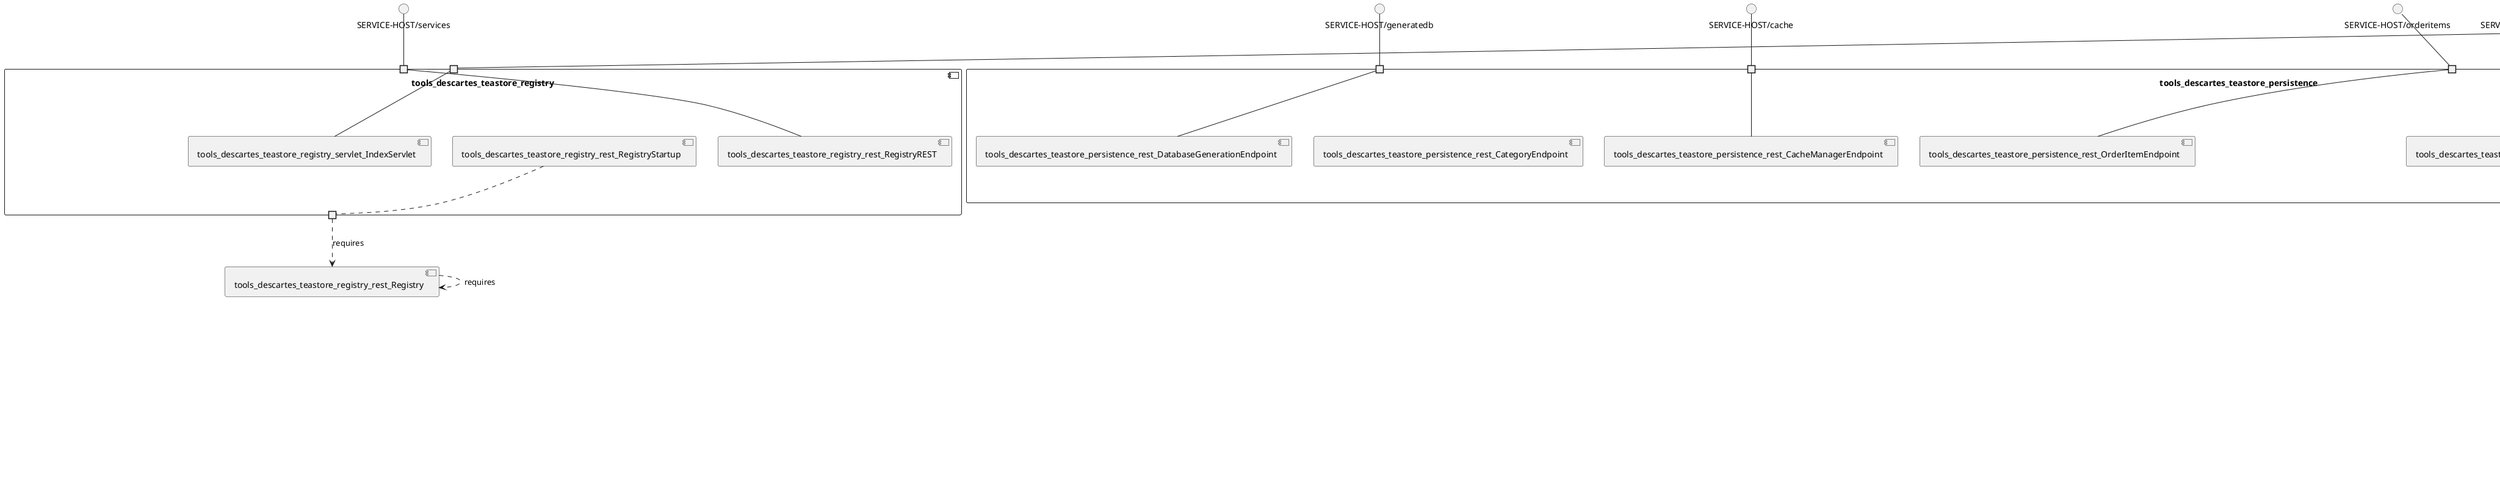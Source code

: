 @startuml
skinparam fixCircleLabelOverlapping true
skinparam componentStyle uml2
component "tools_descartes_teastore_auth\n\n\n\n\n\n" {
[tools_descartes_teastore_auth_rest_AuthCartRest]
[tools_descartes_teastore_auth_rest_AuthUserActionsRest]
[tools_descartes_teastore_auth_startup_AuthStartup]
[tools_descartes_teastore_auth_rest_ReadyRest]
portin " " as tools_descartes_teastore_auth_requires_SERVICE_HOST_useractions
portin " " as tools_descartes_teastore_auth_requires_SERVICE_HOST_ready_isready
portin " " as tools_descartes_teastore_auth_requires_SERVICE_HOST_cart
portout " " as tools_descartes_teastore_auth_provides_tools_descartes_teastore_registryclient_loadbalancers_ServiceLoadBalancer
portout " " as tools_descartes_teastore_auth_provides_tools_descartes_teastore_registryclient_RegistryClient
portout " " as tools_descartes_teastore_auth_provides_tools_descartes_teastore_registryclient_util_RESTClient
"tools_descartes_teastore_auth_requires_SERVICE_HOST_useractions"--[tools_descartes_teastore_auth_rest_AuthUserActionsRest]
"tools_descartes_teastore_auth_requires_SERVICE_HOST_cart"--[tools_descartes_teastore_auth_rest_AuthCartRest]
"tools_descartes_teastore_auth_requires_SERVICE_HOST_ready_isready"--[tools_descartes_teastore_auth_rest_ReadyRest]
[tools_descartes_teastore_auth_startup_AuthStartup].."tools_descartes_teastore_auth_provides_tools_descartes_teastore_registryclient_loadbalancers_ServiceLoadBalancer"
[tools_descartes_teastore_auth_startup_AuthStartup].."tools_descartes_teastore_auth_provides_tools_descartes_teastore_registryclient_RegistryClient"
[tools_descartes_teastore_auth_startup_AuthStartup].."tools_descartes_teastore_auth_provides_tools_descartes_teastore_registryclient_util_RESTClient"
}
interface "SERVICE-HOST/cart" as interface.SERVICE_HOST_cart
interface.SERVICE_HOST_cart--"tools_descartes_teastore_auth_requires_SERVICE_HOST_cart"
interface "SERVICE-HOST/ready/isready" as interface.SERVICE_HOST_ready_isready
interface.SERVICE_HOST_ready_isready--"tools_descartes_teastore_auth_requires_SERVICE_HOST_ready_isready"
interface "SERVICE-HOST/useractions" as interface.SERVICE_HOST_useractions
interface.SERVICE_HOST_useractions--"tools_descartes_teastore_auth_requires_SERVICE_HOST_useractions"
"tools_descartes_teastore_auth_provides_tools_descartes_teastore_registryclient_RegistryClient"..>[tools_descartes_teastore_registryclient_RegistryClient] : requires
"tools_descartes_teastore_auth_provides_tools_descartes_teastore_registryclient_loadbalancers_ServiceLoadBalancer"..>[tools_descartes_teastore_registryclient_loadbalancers_ServiceLoadBalancer] : requires
"tools_descartes_teastore_auth_provides_tools_descartes_teastore_registryclient_util_RESTClient"..>[tools_descartes_teastore_registryclient_util_RESTClient] : requires
component "tools_descartes_teastore_image\n\n\n\n\n\n" {
[tools_descartes_teastore_image_rest_ImageProviderEndpoint]
[tools_descartes_teastore_image_setup_ImageProviderStartup]
portin " " as tools_descartes_teastore_image_requires_SERVICE_HOST_image
portout " " as tools_descartes_teastore_image_provides_tools_descartes_teastore_registryclient_loadbalancers_ServiceLoadBalancer
portout " " as tools_descartes_teastore_image_provides_tools_descartes_teastore_registryclient_RegistryClient
"tools_descartes_teastore_image_requires_SERVICE_HOST_image"--[tools_descartes_teastore_image_rest_ImageProviderEndpoint]
[tools_descartes_teastore_image_setup_ImageProviderStartup].."tools_descartes_teastore_image_provides_tools_descartes_teastore_registryclient_RegistryClient"
[tools_descartes_teastore_image_setup_ImageProviderStartup].."tools_descartes_teastore_image_provides_tools_descartes_teastore_registryclient_loadbalancers_ServiceLoadBalancer"
}
interface "SERVICE-HOST/image" as interface.SERVICE_HOST_image
interface.SERVICE_HOST_image--"tools_descartes_teastore_image_requires_SERVICE_HOST_image"
"tools_descartes_teastore_image_provides_tools_descartes_teastore_registryclient_RegistryClient"..>[tools_descartes_teastore_registryclient_RegistryClient] : requires
"tools_descartes_teastore_image_provides_tools_descartes_teastore_registryclient_loadbalancers_ServiceLoadBalancer"..>[tools_descartes_teastore_registryclient_loadbalancers_ServiceLoadBalancer] : requires
component "tools_descartes_teastore_kieker_rabbitmq\n\n\n\n\n\n" {
[tools_descartes_teastore_kieker_rabbitmq_Reset]
[tools_descartes_teastore_kieker_rabbitmq_IndexServlet]
[tools_descartes_teastore_kieker_rabbitmq_DisplayLogs]
portin " " as tools_descartes_teastore_kieker_rabbitmq_requires_SERVICE_HOST_reset_GET_
portin " " as tools_descartes_teastore_kieker_rabbitmq_requires_SERVICE_HOST_displaylogs_GET_
portin " " as tools_descartes_teastore_kieker_rabbitmq_requires_SERVICE_HOST_index_GET_2
"tools_descartes_teastore_kieker_rabbitmq_requires_SERVICE_HOST_index_GET_2"--[tools_descartes_teastore_kieker_rabbitmq_IndexServlet]
"tools_descartes_teastore_kieker_rabbitmq_requires_SERVICE_HOST_reset_GET_"--[tools_descartes_teastore_kieker_rabbitmq_Reset]
"tools_descartes_teastore_kieker_rabbitmq_requires_SERVICE_HOST_displaylogs_GET_"--[tools_descartes_teastore_kieker_rabbitmq_DisplayLogs]
}
interface "SERVICE-HOST/displaylogs[GET]" as interface.SERVICE_HOST_displaylogs_GET_
interface.SERVICE_HOST_displaylogs_GET_--"tools_descartes_teastore_kieker_rabbitmq_requires_SERVICE_HOST_displaylogs_GET_"
interface "SERVICE-HOST/index[GET]$2" as interface.SERVICE_HOST_index_GET_2
interface.SERVICE_HOST_index_GET_2--"tools_descartes_teastore_kieker_rabbitmq_requires_SERVICE_HOST_index_GET_2"
interface "SERVICE-HOST/reset[GET]" as interface.SERVICE_HOST_reset_GET_
interface.SERVICE_HOST_reset_GET_--"tools_descartes_teastore_kieker_rabbitmq_requires_SERVICE_HOST_reset_GET_"
component "tools_descartes_teastore_persistence\n\n\n\n\n\n" {
[tools_descartes_teastore_persistence_rest_ProductEndpoint]
[tools_descartes_teastore_persistence_rest_CacheManagerEndpoint]
[tools_descartes_teastore_persistence_rest_OrderItemEndpoint]
[tools_descartes_teastore_persistence_rest_DatabaseGenerationEndpoint]
[tools_descartes_teastore_persistence_rest_UserEndpoint]
[tools_descartes_teastore_persistence_rest_OrderEndpoint]
[tools_descartes_teastore_persistence_rest_CategoryEndpoint]
[tools_descartes_teastore_persistence_servlet_IndexServlet]
portin " " as tools_descartes_teastore_persistence_requires_SERVICE_HOST_generatedb
portin " " as tools_descartes_teastore_persistence_requires_SERVICE_HOST_cache
portin " " as tools_descartes_teastore_persistence_requires_SERVICE_HOST_index_GET_POST_
portin " " as tools_descartes_teastore_persistence_requires_SERVICE_HOST_orderitems
portin " " as tools_descartes_teastore_persistence_requires_SERVICE_HOST_users_name
portin " " as tools_descartes_teastore_persistence_requires_SERVICE_HOST_products
portin " " as tools_descartes_teastore_persistence_requires_SERVICE_HOST_orders_user
"tools_descartes_teastore_persistence_requires_SERVICE_HOST_cache"--[tools_descartes_teastore_persistence_rest_CacheManagerEndpoint]
"tools_descartes_teastore_persistence_requires_SERVICE_HOST_orders_user"--[tools_descartes_teastore_persistence_rest_OrderEndpoint]
"tools_descartes_teastore_persistence_requires_SERVICE_HOST_users_name"--[tools_descartes_teastore_persistence_rest_UserEndpoint]
"tools_descartes_teastore_persistence_requires_SERVICE_HOST_index_GET_POST_"--[tools_descartes_teastore_persistence_servlet_IndexServlet]
"tools_descartes_teastore_persistence_requires_SERVICE_HOST_products"--[tools_descartes_teastore_persistence_rest_ProductEndpoint]
"tools_descartes_teastore_persistence_requires_SERVICE_HOST_generatedb"--[tools_descartes_teastore_persistence_rest_DatabaseGenerationEndpoint]
"tools_descartes_teastore_persistence_requires_SERVICE_HOST_orderitems"--[tools_descartes_teastore_persistence_rest_OrderItemEndpoint]
}
interface "SERVICE-HOST/cache" as interface.SERVICE_HOST_cache
interface.SERVICE_HOST_cache--"tools_descartes_teastore_persistence_requires_SERVICE_HOST_cache"
interface "SERVICE-HOST/generatedb" as interface.SERVICE_HOST_generatedb
interface.SERVICE_HOST_generatedb--"tools_descartes_teastore_persistence_requires_SERVICE_HOST_generatedb"
interface "SERVICE-HOST/index[GET,POST]" as interface.SERVICE_HOST_index_GET_POST_
interface.SERVICE_HOST_index_GET_POST_--"tools_descartes_teastore_persistence_requires_SERVICE_HOST_index_GET_POST_"
interface "SERVICE-HOST/orderitems" as interface.SERVICE_HOST_orderitems
interface.SERVICE_HOST_orderitems--"tools_descartes_teastore_persistence_requires_SERVICE_HOST_orderitems"
interface "SERVICE-HOST/orders/user" as interface.SERVICE_HOST_orders_user
interface.SERVICE_HOST_orders_user--"tools_descartes_teastore_persistence_requires_SERVICE_HOST_orders_user"
interface "SERVICE-HOST/products" as interface.SERVICE_HOST_products
interface.SERVICE_HOST_products--"tools_descartes_teastore_persistence_requires_SERVICE_HOST_products"
interface "SERVICE-HOST/users/name" as interface.SERVICE_HOST_users_name
interface.SERVICE_HOST_users_name--"tools_descartes_teastore_persistence_requires_SERVICE_HOST_users_name"
component "tools_descartes_teastore_recommender\n\n\n\n\n\n" {
[tools_descartes_teastore_recommender_rest_RecommendSingleEndpoint]
[tools_descartes_teastore_recommender_servlet_IndexServlet]
[tools_descartes_teastore_recommender_rest_TrainEndpoint]
[tools_descartes_teastore_recommender_servlet_RecommenderStartup]
[tools_descartes_teastore_recommender_rest_RecommendEndpoint]
portin " " as tools_descartes_teastore_recommender_requires_SERVICE_HOST_index_GET_POST_
portin " " as tools_descartes_teastore_recommender_requires_SERVICE_HOST_recommend
portin " " as tools_descartes_teastore_recommender_requires_SERVICE_HOST_train
portin " " as tools_descartes_teastore_recommender_requires_SERVICE_HOST_recommendsingle
portout " " as tools_descartes_teastore_recommender_provides_tools_descartes_teastore_registryclient_util_RESTClient
portout " " as tools_descartes_teastore_recommender_provides_tools_descartes_teastore_registryclient_RegistryClient
portout " " as tools_descartes_teastore_recommender_provides_tools_descartes_teastore_registryclient_loadbalancers_ServiceLoadBalancer
portout " " as tools_descartes_teastore_recommender_provides_tools_descartes_teastore_recommender_servlet_TrainingSynchronizer
"tools_descartes_teastore_recommender_requires_SERVICE_HOST_recommendsingle"--[tools_descartes_teastore_recommender_rest_RecommendSingleEndpoint]
"tools_descartes_teastore_recommender_requires_SERVICE_HOST_train"--[tools_descartes_teastore_recommender_rest_TrainEndpoint]
"tools_descartes_teastore_recommender_requires_SERVICE_HOST_recommend"--[tools_descartes_teastore_recommender_rest_RecommendEndpoint]
"tools_descartes_teastore_recommender_requires_SERVICE_HOST_index_GET_POST_"--[tools_descartes_teastore_recommender_servlet_IndexServlet]
[tools_descartes_teastore_recommender_servlet_RecommenderStartup].."tools_descartes_teastore_recommender_provides_tools_descartes_teastore_recommender_servlet_TrainingSynchronizer"
[tools_descartes_teastore_recommender_servlet_RecommenderStartup].."tools_descartes_teastore_recommender_provides_tools_descartes_teastore_registryclient_util_RESTClient"
[tools_descartes_teastore_recommender_servlet_RecommenderStartup].."tools_descartes_teastore_recommender_provides_tools_descartes_teastore_registryclient_RegistryClient"
[tools_descartes_teastore_recommender_servlet_RecommenderStartup].."tools_descartes_teastore_recommender_provides_tools_descartes_teastore_registryclient_loadbalancers_ServiceLoadBalancer"
}
interface "SERVICE-HOST/index[GET,POST]" as interface.SERVICE_HOST_index_GET_POST_
interface.SERVICE_HOST_index_GET_POST_--"tools_descartes_teastore_recommender_requires_SERVICE_HOST_index_GET_POST_"
interface "SERVICE-HOST/recommend" as interface.SERVICE_HOST_recommend
interface.SERVICE_HOST_recommend--"tools_descartes_teastore_recommender_requires_SERVICE_HOST_recommend"
interface "SERVICE-HOST/recommendsingle" as interface.SERVICE_HOST_recommendsingle
interface.SERVICE_HOST_recommendsingle--"tools_descartes_teastore_recommender_requires_SERVICE_HOST_recommendsingle"
interface "SERVICE-HOST/train" as interface.SERVICE_HOST_train
interface.SERVICE_HOST_train--"tools_descartes_teastore_recommender_requires_SERVICE_HOST_train"
"tools_descartes_teastore_recommender_provides_tools_descartes_teastore_recommender_servlet_TrainingSynchronizer"..>[tools_descartes_teastore_recommender_servlet_TrainingSynchronizer] : requires
"tools_descartes_teastore_recommender_provides_tools_descartes_teastore_registryclient_RegistryClient"..>[tools_descartes_teastore_registryclient_RegistryClient] : requires
"tools_descartes_teastore_recommender_provides_tools_descartes_teastore_registryclient_loadbalancers_ServiceLoadBalancer"..>[tools_descartes_teastore_registryclient_loadbalancers_ServiceLoadBalancer] : requires
"tools_descartes_teastore_recommender_provides_tools_descartes_teastore_registryclient_util_RESTClient"..>[tools_descartes_teastore_registryclient_util_RESTClient] : requires
component "tools_descartes_teastore_registry\n\n\n\n\n\n" {
[tools_descartes_teastore_registry_rest_RegistryREST]
[tools_descartes_teastore_registry_rest_RegistryStartup]
[tools_descartes_teastore_registry_servlet_IndexServlet]
portin " " as tools_descartes_teastore_registry_requires_SERVICE_HOST_index_GET_POST_
portin " " as tools_descartes_teastore_registry_requires_SERVICE_HOST_services
portout " " as tools_descartes_teastore_registry_provides_tools_descartes_teastore_registry_rest_Registry
"tools_descartes_teastore_registry_requires_SERVICE_HOST_services"--[tools_descartes_teastore_registry_rest_RegistryREST]
"tools_descartes_teastore_registry_requires_SERVICE_HOST_index_GET_POST_"--[tools_descartes_teastore_registry_servlet_IndexServlet]
[tools_descartes_teastore_registry_rest_RegistryStartup].."tools_descartes_teastore_registry_provides_tools_descartes_teastore_registry_rest_Registry"
}
interface "SERVICE-HOST/index[GET,POST]" as interface.SERVICE_HOST_index_GET_POST_
interface.SERVICE_HOST_index_GET_POST_--"tools_descartes_teastore_registry_requires_SERVICE_HOST_index_GET_POST_"
interface "SERVICE-HOST/services" as interface.SERVICE_HOST_services
interface.SERVICE_HOST_services--"tools_descartes_teastore_registry_requires_SERVICE_HOST_services"
"tools_descartes_teastore_registry_provides_tools_descartes_teastore_registry_rest_Registry"..>[tools_descartes_teastore_registry_rest_Registry] : requires
component "tools_descartes_teastore_webui\n\n\n\n\n\n" {
[tools_descartes_teastore_webui_servlet_OrderServlet]
[tools_descartes_teastore_webui_servlet_LoginServlet]
[tools_descartes_teastore_webui_servlet_CartActionServlet]
[tools_descartes_teastore_webui_servlet_DataBaseServlet]
[tools_descartes_teastore_webui_startup_WebuiStartup]
[tools_descartes_teastore_webui_servlet_DataBaseActionServlet]
[tools_descartes_teastore_webui_rest_ReadyRest]
[tools_descartes_teastore_webui_servlet_ProductServlet]
[tools_descartes_teastore_webui_servlet_CartServlet]
[tools_descartes_teastore_webui_servlet_IndexServlet]
[tools_descartes_teastore_webui_servlet_AboutUsServlet]
[tools_descartes_teastore_webui_servlet_ProfileServlet]
[tools_descartes_teastore_webui_servlet_LoginActionServlet]
[tools_descartes_teastore_webui_servlet_CategoryServlet]
[tools_descartes_teastore_webui_servlet_ErrorServlet]
[tools_descartes_teastore_webui_servlet_StatusServlet]
portin " " as tools_descartes_teastore_webui_requires_SERVICE_HOST_product_GET_
portin " " as tools_descartes_teastore_webui_requires_SERVICE_HOST_error_GET_
portin " " as tools_descartes_teastore_webui_requires_SERVICE_HOST_status_GET_
portin " " as tools_descartes_teastore_webui_requires_SERVICE_HOST_login_GET_
portin " " as tools_descartes_teastore_webui_requires_SERVICE_HOST_dataBaseAction_GET_
portin " " as tools_descartes_teastore_webui_requires_SERVICE_HOST_cartAction_GET_
portin " " as tools_descartes_teastore_webui_requires_SERVICE_HOST_ready_isready_2
portin " " as tools_descartes_teastore_webui_requires_SERVICE_HOST_profile_GET_
portin " " as tools_descartes_teastore_webui_requires_SERVICE_HOST_database_GET_
portin " " as tools_descartes_teastore_webui_requires_SERVICE_HOST_order_GET_POST_
portin " " as tools_descartes_teastore_webui_requires_SERVICE_HOST_category_GET_POST_
portin " " as tools_descartes_teastore_webui_requires_SERVICE_HOST_cart_GET_
portin " " as tools_descartes_teastore_webui_requires_SERVICE_HOST_about_GET_
portin " " as tools_descartes_teastore_webui_requires_SERVICE_HOST_index_GET_
portin " " as tools_descartes_teastore_webui_requires_SERVICE_HOST_loginAction_GET_POST_
portout " " as tools_descartes_teastore_webui_provides_tools_descartes_teastore_registryclient_RegistryClient
portout " " as tools_descartes_teastore_webui_provides_tools_descartes_teastore_registryclient_loadbalancers_ServiceLoadBalancer
"tools_descartes_teastore_webui_requires_SERVICE_HOST_database_GET_"--[tools_descartes_teastore_webui_servlet_DataBaseServlet]
"tools_descartes_teastore_webui_requires_SERVICE_HOST_category_GET_POST_"--[tools_descartes_teastore_webui_servlet_CategoryServlet]
"tools_descartes_teastore_webui_requires_SERVICE_HOST_order_GET_POST_"--[tools_descartes_teastore_webui_servlet_OrderServlet]
"tools_descartes_teastore_webui_requires_SERVICE_HOST_status_GET_"--[tools_descartes_teastore_webui_servlet_StatusServlet]
"tools_descartes_teastore_webui_requires_SERVICE_HOST_cart_GET_"--[tools_descartes_teastore_webui_servlet_CartServlet]
"tools_descartes_teastore_webui_requires_SERVICE_HOST_index_GET_"--[tools_descartes_teastore_webui_servlet_IndexServlet]
"tools_descartes_teastore_webui_requires_SERVICE_HOST_profile_GET_"--[tools_descartes_teastore_webui_servlet_ProfileServlet]
"tools_descartes_teastore_webui_requires_SERVICE_HOST_login_GET_"--[tools_descartes_teastore_webui_servlet_LoginServlet]
"tools_descartes_teastore_webui_requires_SERVICE_HOST_ready_isready_2"--[tools_descartes_teastore_webui_rest_ReadyRest]
"tools_descartes_teastore_webui_requires_SERVICE_HOST_error_GET_"--[tools_descartes_teastore_webui_servlet_ErrorServlet]
"tools_descartes_teastore_webui_requires_SERVICE_HOST_dataBaseAction_GET_"--[tools_descartes_teastore_webui_servlet_DataBaseActionServlet]
"tools_descartes_teastore_webui_requires_SERVICE_HOST_cartAction_GET_"--[tools_descartes_teastore_webui_servlet_CartActionServlet]
"tools_descartes_teastore_webui_requires_SERVICE_HOST_about_GET_"--[tools_descartes_teastore_webui_servlet_AboutUsServlet]
"tools_descartes_teastore_webui_requires_SERVICE_HOST_loginAction_GET_POST_"--[tools_descartes_teastore_webui_servlet_LoginActionServlet]
"tools_descartes_teastore_webui_requires_SERVICE_HOST_product_GET_"--[tools_descartes_teastore_webui_servlet_ProductServlet]
[tools_descartes_teastore_webui_startup_WebuiStartup].."tools_descartes_teastore_webui_provides_tools_descartes_teastore_registryclient_loadbalancers_ServiceLoadBalancer"
[tools_descartes_teastore_webui_startup_WebuiStartup].."tools_descartes_teastore_webui_provides_tools_descartes_teastore_registryclient_RegistryClient"
}
interface "SERVICE-HOST/about[GET]" as interface.SERVICE_HOST_about_GET_
interface.SERVICE_HOST_about_GET_--"tools_descartes_teastore_webui_requires_SERVICE_HOST_about_GET_"
interface "SERVICE-HOST/cartAction[GET]" as interface.SERVICE_HOST_cartAction_GET_
interface.SERVICE_HOST_cartAction_GET_--"tools_descartes_teastore_webui_requires_SERVICE_HOST_cartAction_GET_"
interface "SERVICE-HOST/cart[GET]" as interface.SERVICE_HOST_cart_GET_
interface.SERVICE_HOST_cart_GET_--"tools_descartes_teastore_webui_requires_SERVICE_HOST_cart_GET_"
interface "SERVICE-HOST/category[GET,POST]" as interface.SERVICE_HOST_category_GET_POST_
interface.SERVICE_HOST_category_GET_POST_--"tools_descartes_teastore_webui_requires_SERVICE_HOST_category_GET_POST_"
interface "SERVICE-HOST/dataBaseAction[GET]" as interface.SERVICE_HOST_dataBaseAction_GET_
interface.SERVICE_HOST_dataBaseAction_GET_--"tools_descartes_teastore_webui_requires_SERVICE_HOST_dataBaseAction_GET_"
interface "SERVICE-HOST/database[GET]" as interface.SERVICE_HOST_database_GET_
interface.SERVICE_HOST_database_GET_--"tools_descartes_teastore_webui_requires_SERVICE_HOST_database_GET_"
interface "SERVICE-HOST/error[GET]" as interface.SERVICE_HOST_error_GET_
interface.SERVICE_HOST_error_GET_--"tools_descartes_teastore_webui_requires_SERVICE_HOST_error_GET_"
interface "SERVICE-HOST/index[GET]" as interface.SERVICE_HOST_index_GET_
interface.SERVICE_HOST_index_GET_--"tools_descartes_teastore_webui_requires_SERVICE_HOST_index_GET_"
interface "SERVICE-HOST/loginAction[GET,POST]" as interface.SERVICE_HOST_loginAction_GET_POST_
interface.SERVICE_HOST_loginAction_GET_POST_--"tools_descartes_teastore_webui_requires_SERVICE_HOST_loginAction_GET_POST_"
interface "SERVICE-HOST/login[GET]" as interface.SERVICE_HOST_login_GET_
interface.SERVICE_HOST_login_GET_--"tools_descartes_teastore_webui_requires_SERVICE_HOST_login_GET_"
interface "SERVICE-HOST/order[GET,POST]" as interface.SERVICE_HOST_order_GET_POST_
interface.SERVICE_HOST_order_GET_POST_--"tools_descartes_teastore_webui_requires_SERVICE_HOST_order_GET_POST_"
interface "SERVICE-HOST/product[GET]" as interface.SERVICE_HOST_product_GET_
interface.SERVICE_HOST_product_GET_--"tools_descartes_teastore_webui_requires_SERVICE_HOST_product_GET_"
interface "SERVICE-HOST/profile[GET]" as interface.SERVICE_HOST_profile_GET_
interface.SERVICE_HOST_profile_GET_--"tools_descartes_teastore_webui_requires_SERVICE_HOST_profile_GET_"
interface "SERVICE-HOST/ready/isready$2" as interface.SERVICE_HOST_ready_isready_2
interface.SERVICE_HOST_ready_isready_2--"tools_descartes_teastore_webui_requires_SERVICE_HOST_ready_isready_2"
interface "SERVICE-HOST/status[GET]" as interface.SERVICE_HOST_status_GET_
interface.SERVICE_HOST_status_GET_--"tools_descartes_teastore_webui_requires_SERVICE_HOST_status_GET_"
"tools_descartes_teastore_webui_provides_tools_descartes_teastore_registryclient_RegistryClient"..>[tools_descartes_teastore_registryclient_RegistryClient] : requires
"tools_descartes_teastore_webui_provides_tools_descartes_teastore_registryclient_loadbalancers_ServiceLoadBalancer"..>[tools_descartes_teastore_registryclient_loadbalancers_ServiceLoadBalancer] : requires
[tools_descartes_teastore_recommender_servlet_TrainingSynchronizer]..>[tools_descartes_teastore_recommender_servlet_TrainingSynchronizer] : requires
[tools_descartes_teastore_registry_rest_Registry]..>[tools_descartes_teastore_registry_rest_Registry] : requires
interface "tools_descartes_teastore_registry/services" as interface.tools_descartes_teastore_registry_services
interface.tools_descartes_teastore_registry_services--[tools_descartes_teastore_registry_services_Provider]
interface "tools_descartes_teastore_registry/services" as interface.tools_descartes_teastore_registry_services
[tools_descartes_teastore_registryclient_RegistryClient]..>interface.tools_descartes_teastore_registry_services : requires
[tools_descartes_teastore_registryclient_RegistryClient]..>[tools_descartes_teastore_registryclient_RegistryClient] : requires

@enduml
